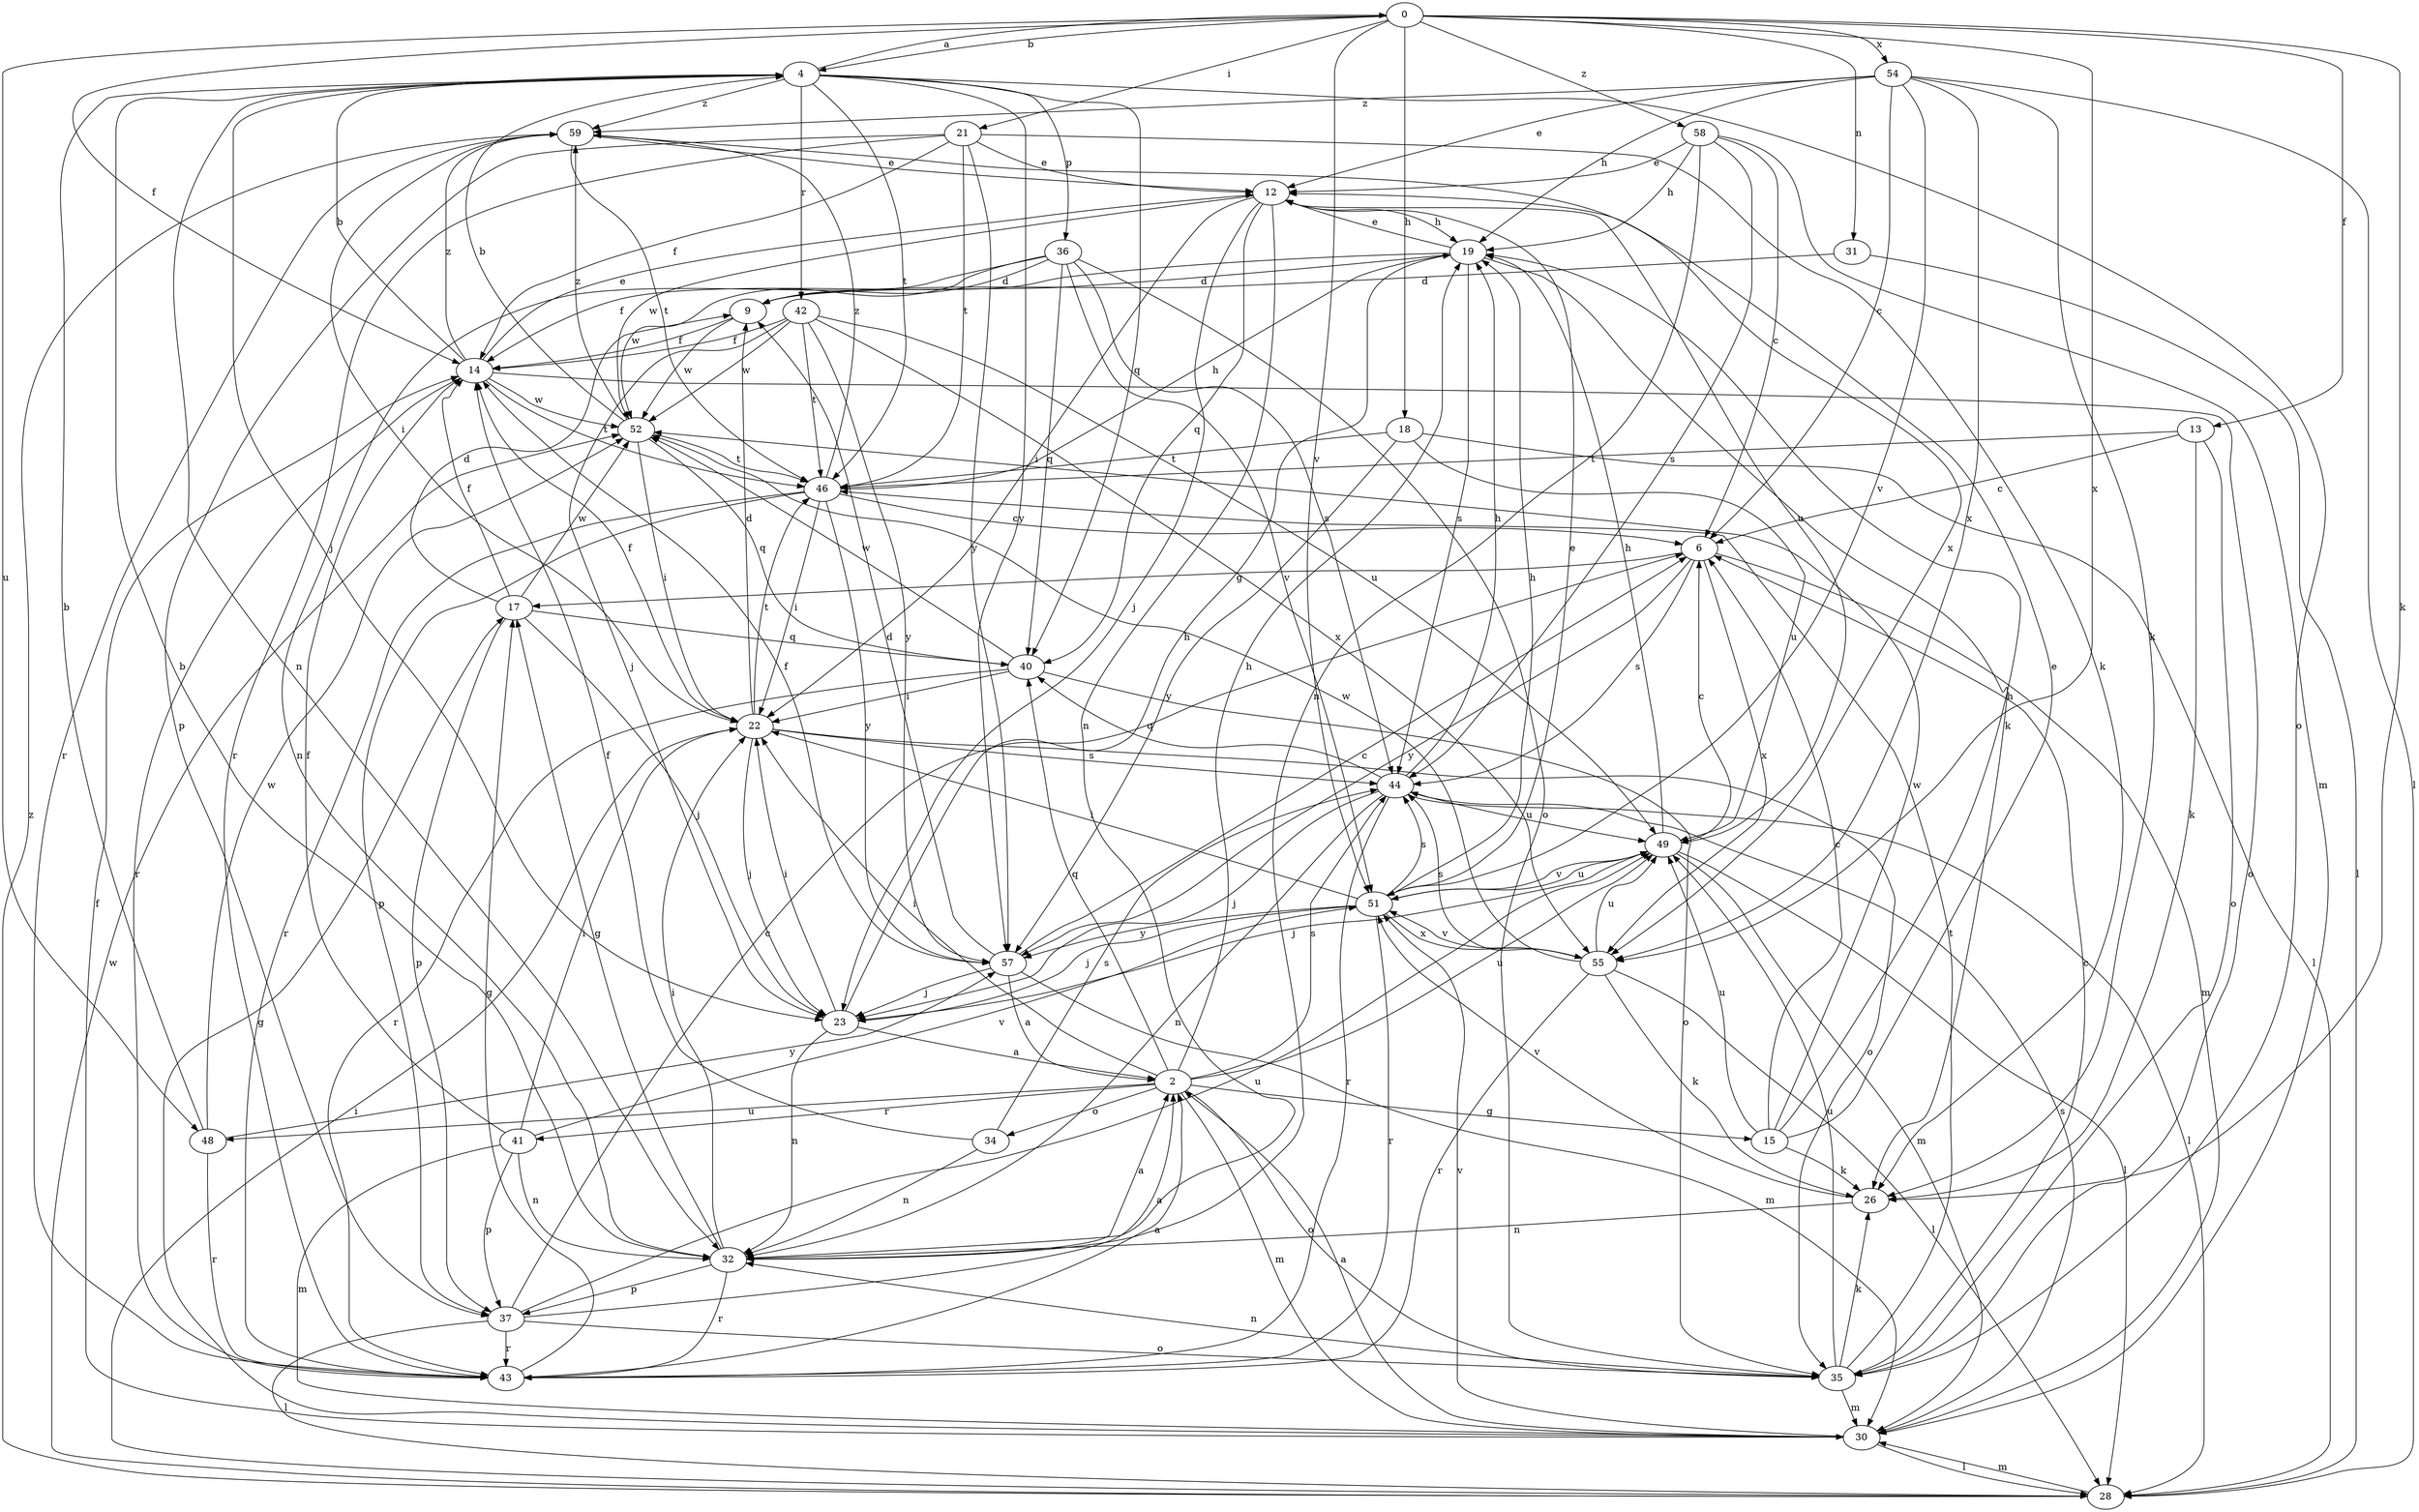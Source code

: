 strict digraph  {
0;
2;
4;
6;
9;
12;
13;
14;
15;
17;
18;
19;
21;
22;
23;
26;
28;
30;
31;
32;
34;
35;
36;
37;
40;
41;
42;
43;
44;
46;
48;
49;
51;
52;
54;
55;
57;
58;
59;
0 -> 4  [label=b];
0 -> 13  [label=f];
0 -> 14  [label=f];
0 -> 18  [label=h];
0 -> 21  [label=i];
0 -> 26  [label=k];
0 -> 31  [label=n];
0 -> 48  [label=u];
0 -> 51  [label=v];
0 -> 54  [label=x];
0 -> 55  [label=x];
0 -> 58  [label=z];
2 -> 15  [label=g];
2 -> 19  [label=h];
2 -> 22  [label=i];
2 -> 30  [label=m];
2 -> 34  [label=o];
2 -> 35  [label=o];
2 -> 40  [label=q];
2 -> 41  [label=r];
2 -> 44  [label=s];
2 -> 48  [label=u];
2 -> 49  [label=u];
4 -> 0  [label=a];
4 -> 23  [label=j];
4 -> 32  [label=n];
4 -> 35  [label=o];
4 -> 36  [label=p];
4 -> 40  [label=q];
4 -> 42  [label=r];
4 -> 46  [label=t];
4 -> 57  [label=y];
4 -> 59  [label=z];
6 -> 17  [label=g];
6 -> 30  [label=m];
6 -> 44  [label=s];
6 -> 55  [label=x];
6 -> 57  [label=y];
9 -> 14  [label=f];
9 -> 52  [label=w];
12 -> 19  [label=h];
12 -> 22  [label=i];
12 -> 23  [label=j];
12 -> 32  [label=n];
12 -> 40  [label=q];
12 -> 49  [label=u];
12 -> 52  [label=w];
13 -> 6  [label=c];
13 -> 26  [label=k];
13 -> 35  [label=o];
13 -> 46  [label=t];
14 -> 4  [label=b];
14 -> 12  [label=e];
14 -> 35  [label=o];
14 -> 43  [label=r];
14 -> 46  [label=t];
14 -> 52  [label=w];
14 -> 59  [label=z];
15 -> 6  [label=c];
15 -> 12  [label=e];
15 -> 19  [label=h];
15 -> 26  [label=k];
15 -> 49  [label=u];
15 -> 52  [label=w];
17 -> 9  [label=d];
17 -> 14  [label=f];
17 -> 23  [label=j];
17 -> 37  [label=p];
17 -> 40  [label=q];
17 -> 52  [label=w];
18 -> 28  [label=l];
18 -> 46  [label=t];
18 -> 49  [label=u];
18 -> 57  [label=y];
19 -> 9  [label=d];
19 -> 12  [label=e];
19 -> 14  [label=f];
19 -> 26  [label=k];
19 -> 44  [label=s];
21 -> 12  [label=e];
21 -> 14  [label=f];
21 -> 26  [label=k];
21 -> 37  [label=p];
21 -> 43  [label=r];
21 -> 46  [label=t];
21 -> 57  [label=y];
22 -> 9  [label=d];
22 -> 14  [label=f];
22 -> 23  [label=j];
22 -> 35  [label=o];
22 -> 44  [label=s];
22 -> 46  [label=t];
23 -> 2  [label=a];
23 -> 19  [label=h];
23 -> 22  [label=i];
23 -> 32  [label=n];
26 -> 32  [label=n];
26 -> 51  [label=v];
28 -> 22  [label=i];
28 -> 30  [label=m];
28 -> 52  [label=w];
28 -> 59  [label=z];
30 -> 2  [label=a];
30 -> 14  [label=f];
30 -> 17  [label=g];
30 -> 28  [label=l];
30 -> 44  [label=s];
30 -> 51  [label=v];
31 -> 9  [label=d];
31 -> 28  [label=l];
32 -> 2  [label=a];
32 -> 4  [label=b];
32 -> 17  [label=g];
32 -> 22  [label=i];
32 -> 37  [label=p];
32 -> 43  [label=r];
34 -> 14  [label=f];
34 -> 32  [label=n];
34 -> 44  [label=s];
35 -> 6  [label=c];
35 -> 26  [label=k];
35 -> 30  [label=m];
35 -> 32  [label=n];
35 -> 46  [label=t];
35 -> 49  [label=u];
36 -> 9  [label=d];
36 -> 32  [label=n];
36 -> 35  [label=o];
36 -> 40  [label=q];
36 -> 44  [label=s];
36 -> 51  [label=v];
36 -> 52  [label=w];
37 -> 2  [label=a];
37 -> 6  [label=c];
37 -> 28  [label=l];
37 -> 35  [label=o];
37 -> 43  [label=r];
37 -> 49  [label=u];
40 -> 22  [label=i];
40 -> 35  [label=o];
40 -> 43  [label=r];
40 -> 52  [label=w];
41 -> 14  [label=f];
41 -> 22  [label=i];
41 -> 30  [label=m];
41 -> 32  [label=n];
41 -> 37  [label=p];
41 -> 51  [label=v];
42 -> 14  [label=f];
42 -> 23  [label=j];
42 -> 46  [label=t];
42 -> 49  [label=u];
42 -> 52  [label=w];
42 -> 55  [label=x];
42 -> 57  [label=y];
43 -> 2  [label=a];
43 -> 17  [label=g];
44 -> 19  [label=h];
44 -> 23  [label=j];
44 -> 28  [label=l];
44 -> 32  [label=n];
44 -> 40  [label=q];
44 -> 43  [label=r];
44 -> 49  [label=u];
46 -> 6  [label=c];
46 -> 19  [label=h];
46 -> 22  [label=i];
46 -> 37  [label=p];
46 -> 43  [label=r];
46 -> 57  [label=y];
46 -> 59  [label=z];
48 -> 4  [label=b];
48 -> 43  [label=r];
48 -> 52  [label=w];
48 -> 57  [label=y];
49 -> 6  [label=c];
49 -> 19  [label=h];
49 -> 23  [label=j];
49 -> 28  [label=l];
49 -> 30  [label=m];
49 -> 51  [label=v];
51 -> 12  [label=e];
51 -> 19  [label=h];
51 -> 22  [label=i];
51 -> 23  [label=j];
51 -> 43  [label=r];
51 -> 44  [label=s];
51 -> 49  [label=u];
51 -> 55  [label=x];
51 -> 57  [label=y];
52 -> 4  [label=b];
52 -> 22  [label=i];
52 -> 40  [label=q];
52 -> 46  [label=t];
52 -> 59  [label=z];
54 -> 6  [label=c];
54 -> 12  [label=e];
54 -> 19  [label=h];
54 -> 26  [label=k];
54 -> 28  [label=l];
54 -> 51  [label=v];
54 -> 55  [label=x];
54 -> 59  [label=z];
55 -> 26  [label=k];
55 -> 28  [label=l];
55 -> 43  [label=r];
55 -> 44  [label=s];
55 -> 49  [label=u];
55 -> 51  [label=v];
55 -> 52  [label=w];
57 -> 2  [label=a];
57 -> 6  [label=c];
57 -> 9  [label=d];
57 -> 14  [label=f];
57 -> 23  [label=j];
57 -> 30  [label=m];
58 -> 6  [label=c];
58 -> 12  [label=e];
58 -> 19  [label=h];
58 -> 30  [label=m];
58 -> 32  [label=n];
58 -> 44  [label=s];
59 -> 12  [label=e];
59 -> 22  [label=i];
59 -> 43  [label=r];
59 -> 46  [label=t];
59 -> 55  [label=x];
}
